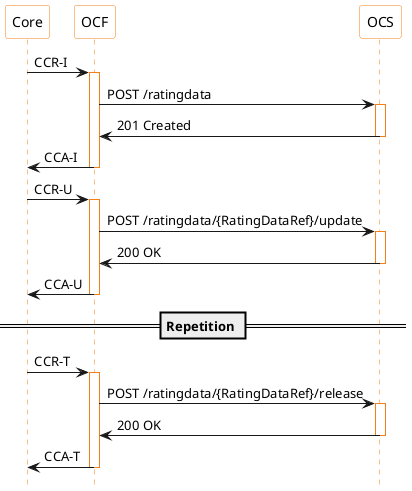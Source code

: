 @startuml

skinparam sequence {
ParticipantBorderColor #f57f17
ParticipantBackgroundColor white
LifeLineBorderColor #f57f17
LifeLineBackgroundColor white
}
participant Core as core
participant OCF as ocf
participant OCS as ocs
hide footbox

core -> ocf : CCR-I
activate ocf
ocf -> ocs : POST /ratingdata
activate ocs
ocf <- ocs : 201 Created
deactivate ocs
core <- ocf : CCA-I
deactivate ocf

core -> ocf : CCR-U
activate ocf
ocf -> ocs : POST /ratingdata/{RatingDataRef}/update
activate ocs
ocf <- ocs : 200 OK
deactivate ocs
core <- ocf : CCA-U
deactivate ocf

== Repetition ==

core -> ocf : CCR-T
activate ocf
ocf -> ocs : POST /ratingdata/{RatingDataRef}/release
activate ocs
ocf <- ocs : 200 OK
deactivate ocs
core <- ocf : CCA-T
deactivate ocf


@enduml
